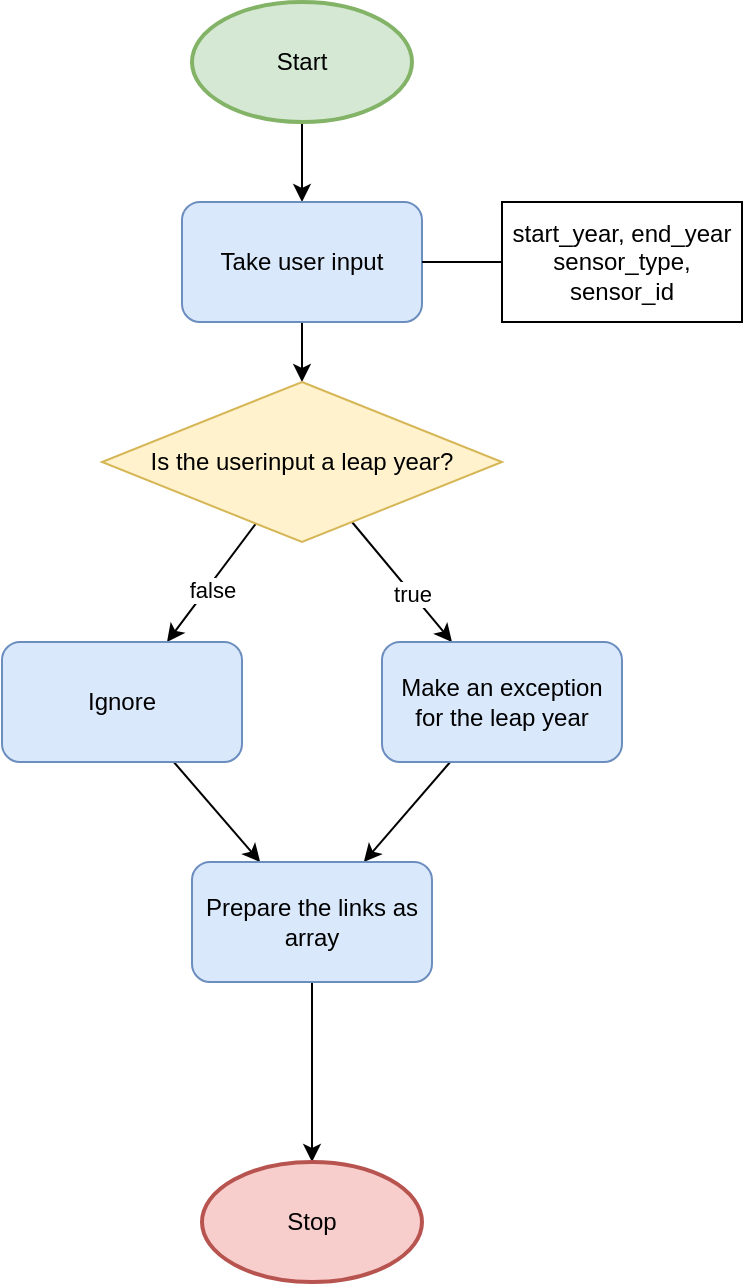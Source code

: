 <mxfile>
    <diagram id="nJoEQHXKdnO35vNLHSXZ" name="Page-1">
        <mxGraphModel dx="723" dy="401" grid="1" gridSize="10" guides="1" tooltips="1" connect="1" arrows="1" fold="1" page="1" pageScale="1" pageWidth="850" pageHeight="1100" math="0" shadow="0">
            <root>
                <mxCell id="0"/>
                <mxCell id="1" parent="0"/>
                <mxCell id="8" style="edgeStyle=none;html=1;" edge="1" parent="1" source="3" target="7">
                    <mxGeometry relative="1" as="geometry"/>
                </mxCell>
                <mxCell id="3" value="Start" style="strokeWidth=2;html=1;shape=mxgraph.flowchart.start_1;whiteSpace=wrap;fillColor=#d5e8d4;strokeColor=#82b366;" vertex="1" parent="1">
                    <mxGeometry x="225" y="60" width="110" height="60" as="geometry"/>
                </mxCell>
                <mxCell id="13" style="edgeStyle=none;html=1;endArrow=classic;endFill=1;" edge="1" parent="1" source="7" target="10">
                    <mxGeometry relative="1" as="geometry"/>
                </mxCell>
                <mxCell id="7" value="Take user input" style="rounded=1;whiteSpace=wrap;html=1;fillColor=#dae8fc;strokeColor=#6c8ebf;" vertex="1" parent="1">
                    <mxGeometry x="220" y="160" width="120" height="60" as="geometry"/>
                </mxCell>
                <mxCell id="17" style="edgeStyle=none;html=1;endArrow=classic;endFill=1;" edge="1" parent="1" source="10" target="16">
                    <mxGeometry relative="1" as="geometry"/>
                </mxCell>
                <mxCell id="20" value="true" style="edgeLabel;html=1;align=center;verticalAlign=middle;resizable=0;points=[];" vertex="1" connectable="0" parent="17">
                    <mxGeometry x="0.2" relative="1" as="geometry">
                        <mxPoint as="offset"/>
                    </mxGeometry>
                </mxCell>
                <mxCell id="18" style="edgeStyle=none;html=1;endArrow=classic;endFill=1;" edge="1" parent="1" source="10" target="14">
                    <mxGeometry relative="1" as="geometry"/>
                </mxCell>
                <mxCell id="19" value="false" style="edgeLabel;html=1;align=center;verticalAlign=middle;resizable=0;points=[];" vertex="1" connectable="0" parent="18">
                    <mxGeometry x="0.086" y="2" relative="1" as="geometry">
                        <mxPoint as="offset"/>
                    </mxGeometry>
                </mxCell>
                <mxCell id="10" value="Is the userinput a leap year?" style="rhombus;whiteSpace=wrap;html=1;fillColor=#fff2cc;strokeColor=#d6b656;" vertex="1" parent="1">
                    <mxGeometry x="180" y="250" width="200" height="80" as="geometry"/>
                </mxCell>
                <mxCell id="12" style="edgeStyle=none;html=1;endArrow=none;endFill=0;" edge="1" parent="1" source="11" target="7">
                    <mxGeometry relative="1" as="geometry"/>
                </mxCell>
                <mxCell id="11" value="start_year, end_year&lt;br&gt;sensor_type, sensor_id" style="whiteSpace=wrap;html=1;" vertex="1" parent="1">
                    <mxGeometry x="380" y="160" width="120" height="60" as="geometry"/>
                </mxCell>
                <mxCell id="23" style="edgeStyle=none;html=1;endArrow=classic;endFill=1;" edge="1" parent="1" source="14" target="21">
                    <mxGeometry relative="1" as="geometry"/>
                </mxCell>
                <mxCell id="14" value="Ignore" style="rounded=1;whiteSpace=wrap;html=1;fillColor=#dae8fc;strokeColor=#6c8ebf;" vertex="1" parent="1">
                    <mxGeometry x="130" y="380" width="120" height="60" as="geometry"/>
                </mxCell>
                <mxCell id="22" style="edgeStyle=none;html=1;endArrow=classic;endFill=1;" edge="1" parent="1" source="16" target="21">
                    <mxGeometry relative="1" as="geometry"/>
                </mxCell>
                <mxCell id="16" value="Make an exception for the leap year" style="rounded=1;whiteSpace=wrap;html=1;fillColor=#dae8fc;strokeColor=#6c8ebf;" vertex="1" parent="1">
                    <mxGeometry x="320" y="380" width="120" height="60" as="geometry"/>
                </mxCell>
                <mxCell id="26" style="edgeStyle=none;html=1;endArrow=classic;endFill=1;" edge="1" parent="1" source="21" target="24">
                    <mxGeometry relative="1" as="geometry"/>
                </mxCell>
                <mxCell id="21" value="Prepare the links as array" style="rounded=1;whiteSpace=wrap;html=1;fillColor=#dae8fc;strokeColor=#6c8ebf;" vertex="1" parent="1">
                    <mxGeometry x="225" y="490" width="120" height="60" as="geometry"/>
                </mxCell>
                <mxCell id="24" value="Stop" style="strokeWidth=2;html=1;shape=mxgraph.flowchart.start_1;whiteSpace=wrap;fillColor=#f8cecc;strokeColor=#b85450;" vertex="1" parent="1">
                    <mxGeometry x="230" y="640" width="110" height="60" as="geometry"/>
                </mxCell>
            </root>
        </mxGraphModel>
    </diagram>
</mxfile>